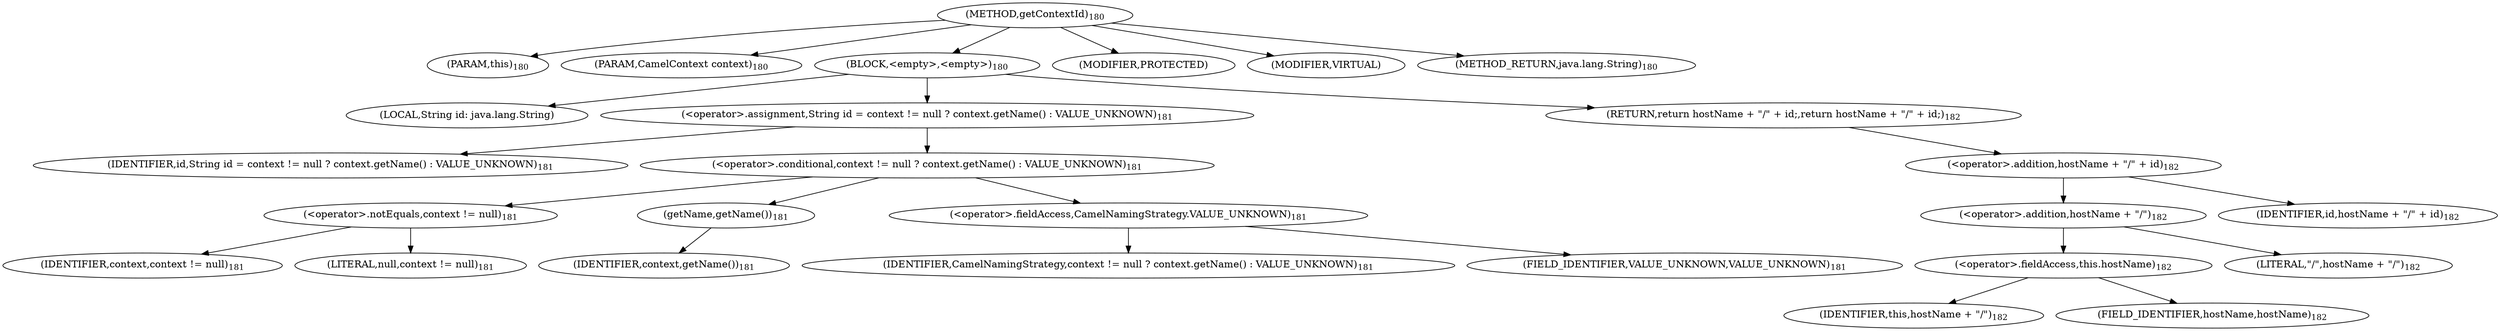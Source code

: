 digraph "getContextId" {  
"546" [label = <(METHOD,getContextId)<SUB>180</SUB>> ]
"547" [label = <(PARAM,this)<SUB>180</SUB>> ]
"548" [label = <(PARAM,CamelContext context)<SUB>180</SUB>> ]
"549" [label = <(BLOCK,&lt;empty&gt;,&lt;empty&gt;)<SUB>180</SUB>> ]
"550" [label = <(LOCAL,String id: java.lang.String)> ]
"551" [label = <(&lt;operator&gt;.assignment,String id = context != null ? context.getName() : VALUE_UNKNOWN)<SUB>181</SUB>> ]
"552" [label = <(IDENTIFIER,id,String id = context != null ? context.getName() : VALUE_UNKNOWN)<SUB>181</SUB>> ]
"553" [label = <(&lt;operator&gt;.conditional,context != null ? context.getName() : VALUE_UNKNOWN)<SUB>181</SUB>> ]
"554" [label = <(&lt;operator&gt;.notEquals,context != null)<SUB>181</SUB>> ]
"555" [label = <(IDENTIFIER,context,context != null)<SUB>181</SUB>> ]
"556" [label = <(LITERAL,null,context != null)<SUB>181</SUB>> ]
"557" [label = <(getName,getName())<SUB>181</SUB>> ]
"558" [label = <(IDENTIFIER,context,getName())<SUB>181</SUB>> ]
"559" [label = <(&lt;operator&gt;.fieldAccess,CamelNamingStrategy.VALUE_UNKNOWN)<SUB>181</SUB>> ]
"560" [label = <(IDENTIFIER,CamelNamingStrategy,context != null ? context.getName() : VALUE_UNKNOWN)<SUB>181</SUB>> ]
"561" [label = <(FIELD_IDENTIFIER,VALUE_UNKNOWN,VALUE_UNKNOWN)<SUB>181</SUB>> ]
"562" [label = <(RETURN,return hostName + &quot;/&quot; + id;,return hostName + &quot;/&quot; + id;)<SUB>182</SUB>> ]
"563" [label = <(&lt;operator&gt;.addition,hostName + &quot;/&quot; + id)<SUB>182</SUB>> ]
"564" [label = <(&lt;operator&gt;.addition,hostName + &quot;/&quot;)<SUB>182</SUB>> ]
"565" [label = <(&lt;operator&gt;.fieldAccess,this.hostName)<SUB>182</SUB>> ]
"566" [label = <(IDENTIFIER,this,hostName + &quot;/&quot;)<SUB>182</SUB>> ]
"567" [label = <(FIELD_IDENTIFIER,hostName,hostName)<SUB>182</SUB>> ]
"568" [label = <(LITERAL,&quot;/&quot;,hostName + &quot;/&quot;)<SUB>182</SUB>> ]
"569" [label = <(IDENTIFIER,id,hostName + &quot;/&quot; + id)<SUB>182</SUB>> ]
"570" [label = <(MODIFIER,PROTECTED)> ]
"571" [label = <(MODIFIER,VIRTUAL)> ]
"572" [label = <(METHOD_RETURN,java.lang.String)<SUB>180</SUB>> ]
  "546" -> "547" 
  "546" -> "548" 
  "546" -> "549" 
  "546" -> "570" 
  "546" -> "571" 
  "546" -> "572" 
  "549" -> "550" 
  "549" -> "551" 
  "549" -> "562" 
  "551" -> "552" 
  "551" -> "553" 
  "553" -> "554" 
  "553" -> "557" 
  "553" -> "559" 
  "554" -> "555" 
  "554" -> "556" 
  "557" -> "558" 
  "559" -> "560" 
  "559" -> "561" 
  "562" -> "563" 
  "563" -> "564" 
  "563" -> "569" 
  "564" -> "565" 
  "564" -> "568" 
  "565" -> "566" 
  "565" -> "567" 
}
